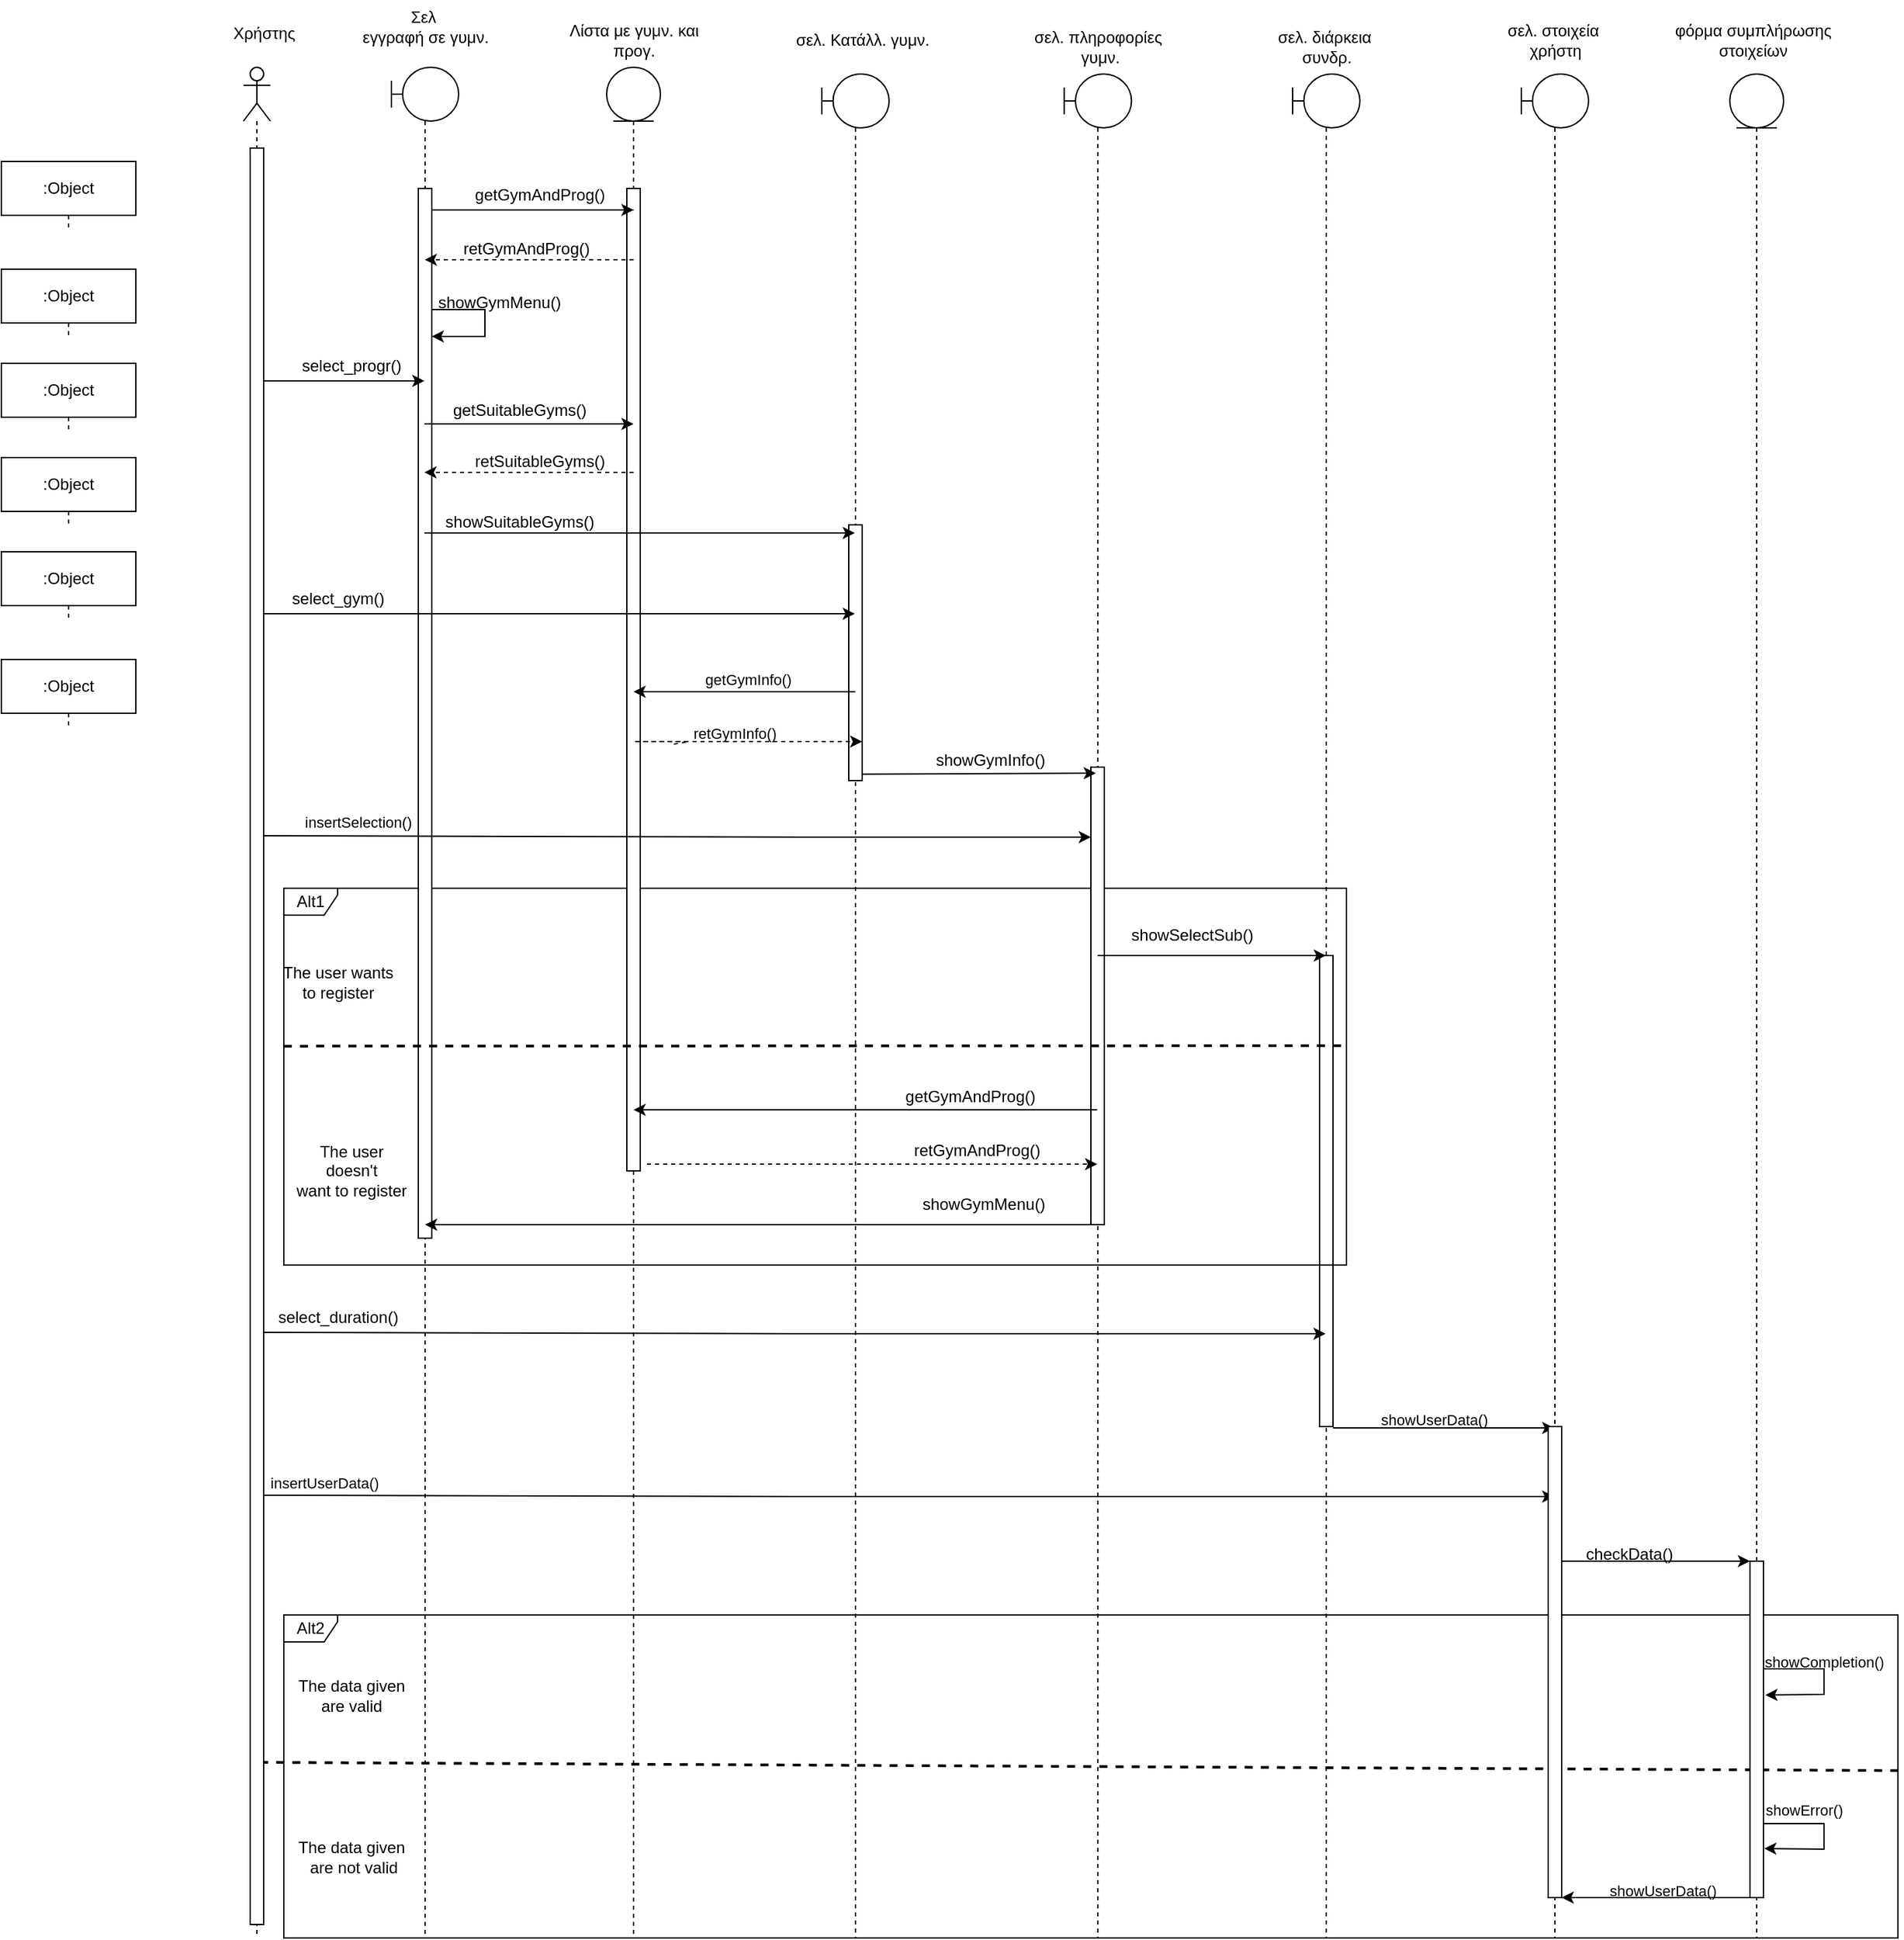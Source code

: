 <mxfile version="21.3.3" type="device">
  <diagram name="Σελίδα-1" id="bnlR6SahmsRWUH3v-4KW">
    <mxGraphModel dx="2809" dy="892" grid="1" gridSize="10" guides="1" tooltips="1" connect="1" arrows="1" fold="1" page="1" pageScale="1" pageWidth="1169" pageHeight="1654" math="0" shadow="0">
      <root>
        <mxCell id="0" />
        <mxCell id="1" parent="0" />
        <mxCell id="4nMGlKhWPUo4mE3yYb9U-2" value="" style="shape=umlLifeline;perimeter=lifelinePerimeter;whiteSpace=wrap;html=1;container=1;dropTarget=0;collapsible=0;recursiveResize=0;outlineConnect=0;portConstraint=eastwest;newEdgeStyle={&quot;edgeStyle&quot;:&quot;elbowEdgeStyle&quot;,&quot;elbow&quot;:&quot;vertical&quot;,&quot;curved&quot;:0,&quot;rounded&quot;:0};participant=umlBoundary;" parent="1" vertex="1">
          <mxGeometry x="790" y="265" width="50" height="1385" as="geometry" />
        </mxCell>
        <mxCell id="_HtZvy6H4poGQE2jAPsX-6" value="" style="html=1;points=[];perimeter=orthogonalPerimeter;" parent="1" vertex="1">
          <mxGeometry x="810" y="920" width="10" height="350" as="geometry" />
        </mxCell>
        <mxCell id="nyDjOfrzS_PwR3EFZTjZ-3" value="" style="shape=umlLifeline;perimeter=lifelinePerimeter;whiteSpace=wrap;html=1;container=1;dropTarget=0;collapsible=0;recursiveResize=0;outlineConnect=0;portConstraint=eastwest;newEdgeStyle={&quot;edgeStyle&quot;:&quot;elbowEdgeStyle&quot;,&quot;elbow&quot;:&quot;vertical&quot;,&quot;curved&quot;:0,&quot;rounded&quot;:0};participant=umlBoundary;" parent="1" vertex="1">
          <mxGeometry x="620.19" y="265" width="50" height="1385" as="geometry" />
        </mxCell>
        <mxCell id="4nMGlKhWPUo4mE3yYb9U-44" value="Alt1" style="shape=umlFrame;whiteSpace=wrap;html=1;pointerEvents=0;width=40;height=20;" parent="1" vertex="1">
          <mxGeometry x="40" y="870" width="790" height="280" as="geometry" />
        </mxCell>
        <mxCell id="_HtZvy6H4poGQE2jAPsX-5" value="" style="html=1;points=[];perimeter=orthogonalPerimeter;" parent="1" vertex="1">
          <mxGeometry x="640" y="780" width="10" height="340" as="geometry" />
        </mxCell>
        <mxCell id="nyDjOfrzS_PwR3EFZTjZ-5" value="" style="shape=umlLifeline;perimeter=lifelinePerimeter;whiteSpace=wrap;html=1;container=1;dropTarget=0;collapsible=0;recursiveResize=0;outlineConnect=0;portConstraint=eastwest;newEdgeStyle={&quot;edgeStyle&quot;:&quot;elbowEdgeStyle&quot;,&quot;elbow&quot;:&quot;vertical&quot;,&quot;curved&quot;:0,&quot;rounded&quot;:0};participant=umlBoundary;" parent="1" vertex="1">
          <mxGeometry x="120" y="260" width="50" height="1390" as="geometry" />
        </mxCell>
        <mxCell id="_HtZvy6H4poGQE2jAPsX-2" value="" style="html=1;points=[];perimeter=orthogonalPerimeter;" parent="1" vertex="1">
          <mxGeometry x="140" y="350" width="10" height="780" as="geometry" />
        </mxCell>
        <mxCell id="nyDjOfrzS_PwR3EFZTjZ-4" value="" style="shape=umlLifeline;perimeter=lifelinePerimeter;whiteSpace=wrap;html=1;container=1;dropTarget=0;collapsible=0;recursiveResize=0;outlineConnect=0;portConstraint=eastwest;newEdgeStyle={&quot;edgeStyle&quot;:&quot;elbowEdgeStyle&quot;,&quot;elbow&quot;:&quot;vertical&quot;,&quot;curved&quot;:0,&quot;rounded&quot;:0};participant=umlBoundary;" parent="1" vertex="1">
          <mxGeometry x="440" y="265" width="50" height="1385" as="geometry" />
        </mxCell>
        <mxCell id="_HtZvy6H4poGQE2jAPsX-4" value="" style="html=1;points=[];perimeter=orthogonalPerimeter;" parent="1" vertex="1">
          <mxGeometry x="460" y="600" width="10" height="190" as="geometry" />
        </mxCell>
        <mxCell id="nyDjOfrzS_PwR3EFZTjZ-8" value="" style="shape=umlLifeline;perimeter=lifelinePerimeter;whiteSpace=wrap;html=1;container=1;dropTarget=0;collapsible=0;recursiveResize=0;outlineConnect=0;portConstraint=eastwest;newEdgeStyle={&quot;edgeStyle&quot;:&quot;elbowEdgeStyle&quot;,&quot;elbow&quot;:&quot;vertical&quot;,&quot;curved&quot;:0,&quot;rounded&quot;:0};participant=umlEntity;" parent="1" vertex="1">
          <mxGeometry x="280" y="260" width="40" height="1390" as="geometry" />
        </mxCell>
        <mxCell id="_HtZvy6H4poGQE2jAPsX-3" value="" style="html=1;points=[];perimeter=orthogonalPerimeter;" parent="1" vertex="1">
          <mxGeometry x="295" y="350" width="10" height="730" as="geometry" />
        </mxCell>
        <mxCell id="nyDjOfrzS_PwR3EFZTjZ-1" value="" style="shape=umlLifeline;perimeter=lifelinePerimeter;whiteSpace=wrap;html=1;container=1;dropTarget=0;collapsible=0;recursiveResize=0;outlineConnect=0;portConstraint=eastwest;newEdgeStyle={&quot;edgeStyle&quot;:&quot;elbowEdgeStyle&quot;,&quot;elbow&quot;:&quot;vertical&quot;,&quot;curved&quot;:0,&quot;rounded&quot;:0};participant=umlActor;" parent="1" vertex="1">
          <mxGeometry x="10" y="260" width="20" height="1390" as="geometry" />
        </mxCell>
        <mxCell id="nyDjOfrzS_PwR3EFZTjZ-2" value="" style="shape=umlLifeline;perimeter=lifelinePerimeter;whiteSpace=wrap;html=1;container=1;dropTarget=0;collapsible=0;recursiveResize=0;outlineConnect=0;portConstraint=eastwest;newEdgeStyle={&quot;edgeStyle&quot;:&quot;elbowEdgeStyle&quot;,&quot;elbow&quot;:&quot;vertical&quot;,&quot;curved&quot;:0,&quot;rounded&quot;:0};participant=umlBoundary;" parent="1" vertex="1">
          <mxGeometry x="960" y="265" width="50" height="1385" as="geometry" />
        </mxCell>
        <mxCell id="nyDjOfrzS_PwR3EFZTjZ-10" value="Σελ&amp;nbsp;&lt;br&gt;εγγραφή σε γυμν." style="text;html=1;align=center;verticalAlign=middle;resizable=0;points=[];autosize=1;strokeColor=none;fillColor=none;" parent="1" vertex="1">
          <mxGeometry x="85" y="210" width="120" height="40" as="geometry" />
        </mxCell>
        <mxCell id="nyDjOfrzS_PwR3EFZTjZ-11" value="Λίστα με γυμν. και &lt;br&gt;προγ." style="text;html=1;align=center;verticalAlign=middle;resizable=0;points=[];autosize=1;strokeColor=none;fillColor=none;" parent="1" vertex="1">
          <mxGeometry x="240" y="220" width="120" height="40" as="geometry" />
        </mxCell>
        <mxCell id="nyDjOfrzS_PwR3EFZTjZ-12" value="σελ. Κατάλλ. γυμν." style="text;html=1;align=center;verticalAlign=middle;resizable=0;points=[];autosize=1;strokeColor=none;fillColor=none;" parent="1" vertex="1">
          <mxGeometry x="410" y="225" width="120" height="30" as="geometry" />
        </mxCell>
        <mxCell id="nyDjOfrzS_PwR3EFZTjZ-13" value="σελ. πληροφορίες&lt;br&gt;&amp;nbsp;γυμν." style="text;html=1;align=center;verticalAlign=middle;resizable=0;points=[];autosize=1;strokeColor=none;fillColor=none;" parent="1" vertex="1">
          <mxGeometry x="585" y="225" width="120" height="40" as="geometry" />
        </mxCell>
        <mxCell id="nyDjOfrzS_PwR3EFZTjZ-15" value="σελ. διάρκεια&amp;nbsp;&lt;br&gt;συνδρ." style="text;html=1;align=center;verticalAlign=middle;resizable=0;points=[];autosize=1;strokeColor=none;fillColor=none;" parent="1" vertex="1">
          <mxGeometry x="765" y="225" width="100" height="40" as="geometry" />
        </mxCell>
        <mxCell id="44u1UOUTEwnYV24cD757-49" value=":Object" style="shape=umlLifeline;perimeter=lifelinePerimeter;whiteSpace=wrap;html=1;container=1;collapsible=0;recursiveResize=0;outlineConnect=0;" parent="1" vertex="1">
          <mxGeometry x="-170" y="550" width="100" height="50" as="geometry" />
        </mxCell>
        <mxCell id="44u1UOUTEwnYV24cD757-50" value=":Object" style="shape=umlLifeline;perimeter=lifelinePerimeter;whiteSpace=wrap;html=1;container=1;collapsible=0;recursiveResize=0;outlineConnect=0;" parent="1" vertex="1">
          <mxGeometry x="-170" y="620" width="100" height="50" as="geometry" />
        </mxCell>
        <mxCell id="44u1UOUTEwnYV24cD757-51" value=":Object" style="shape=umlLifeline;perimeter=lifelinePerimeter;whiteSpace=wrap;html=1;container=1;collapsible=0;recursiveResize=0;outlineConnect=0;" parent="1" vertex="1">
          <mxGeometry x="-170" y="700" width="100" height="50" as="geometry" />
        </mxCell>
        <mxCell id="44u1UOUTEwnYV24cD757-54" value=":Object" style="shape=umlLifeline;perimeter=lifelinePerimeter;whiteSpace=wrap;html=1;container=1;collapsible=0;recursiveResize=0;outlineConnect=0;" parent="1" vertex="1">
          <mxGeometry x="-170" y="330" width="100" height="50" as="geometry" />
        </mxCell>
        <mxCell id="44u1UOUTEwnYV24cD757-55" value=":Object" style="shape=umlLifeline;perimeter=lifelinePerimeter;whiteSpace=wrap;html=1;container=1;collapsible=0;recursiveResize=0;outlineConnect=0;" parent="1" vertex="1">
          <mxGeometry x="-170" y="410" width="100" height="50" as="geometry" />
        </mxCell>
        <mxCell id="44u1UOUTEwnYV24cD757-56" value=":Object" style="shape=umlLifeline;perimeter=lifelinePerimeter;whiteSpace=wrap;html=1;container=1;collapsible=0;recursiveResize=0;outlineConnect=0;" parent="1" vertex="1">
          <mxGeometry x="-170" y="480" width="100" height="50" as="geometry" />
        </mxCell>
        <mxCell id="4nMGlKhWPUo4mE3yYb9U-3" value="σελ. στοιχεία&amp;nbsp;&lt;br&gt;χρήστη" style="text;html=1;align=center;verticalAlign=middle;resizable=0;points=[];autosize=1;strokeColor=none;fillColor=none;" parent="1" vertex="1">
          <mxGeometry x="940" y="220" width="90" height="40" as="geometry" />
        </mxCell>
        <mxCell id="4nMGlKhWPUo4mE3yYb9U-8" value="Χρήστης" style="text;html=1;align=center;verticalAlign=middle;resizable=0;points=[];autosize=1;strokeColor=none;fillColor=none;" parent="1" vertex="1">
          <mxGeometry x="-10" y="220" width="70" height="30" as="geometry" />
        </mxCell>
        <mxCell id="4nMGlKhWPUo4mE3yYb9U-10" value="" style="endArrow=classic;html=1;rounded=0;" parent="1" source="nyDjOfrzS_PwR3EFZTjZ-3" target="nyDjOfrzS_PwR3EFZTjZ-8" edge="1">
          <mxGeometry width="50" height="50" relative="1" as="geometry">
            <mxPoint x="635.19" y="1034.66" as="sourcePoint" />
            <mxPoint x="300" y="1030" as="targetPoint" />
            <Array as="points">
              <mxPoint x="546.19" y="1034.66" />
              <mxPoint x="566.19" y="1034.66" />
            </Array>
          </mxGeometry>
        </mxCell>
        <mxCell id="4nMGlKhWPUo4mE3yYb9U-17" value="getGymAndProg()" style="text;html=1;align=center;verticalAlign=middle;resizable=0;points=[];autosize=1;strokeColor=none;fillColor=none;" parent="1" vertex="1">
          <mxGeometry x="490" y="1010" width="120" height="30" as="geometry" />
        </mxCell>
        <mxCell id="4nMGlKhWPUo4mE3yYb9U-19" value="" style="endArrow=classic;html=1;rounded=0;dashed=1;" parent="1" edge="1">
          <mxGeometry x="-0.179" y="-11" width="50" height="50" relative="1" as="geometry">
            <mxPoint x="300" y="561" as="sourcePoint" />
            <mxPoint x="144.548" y="561" as="targetPoint" />
            <Array as="points" />
            <mxPoint x="11" y="-11" as="offset" />
          </mxGeometry>
        </mxCell>
        <mxCell id="4nMGlKhWPUo4mE3yYb9U-21" value="retGymAndProg()" style="text;html=1;align=center;verticalAlign=middle;resizable=0;points=[];autosize=1;strokeColor=none;fillColor=none;" parent="1" vertex="1">
          <mxGeometry x="495.19" y="1050" width="120" height="30" as="geometry" />
        </mxCell>
        <mxCell id="4nMGlKhWPUo4mE3yYb9U-22" value="showGymMenu()" style="text;html=1;align=center;verticalAlign=middle;resizable=0;points=[];autosize=1;strokeColor=none;fillColor=none;" parent="1" vertex="1">
          <mxGeometry x="505.19" y="1090" width="110" height="30" as="geometry" />
        </mxCell>
        <mxCell id="4nMGlKhWPUo4mE3yYb9U-23" value="" style="endArrow=classic;html=1;rounded=0;" parent="1" edge="1">
          <mxGeometry width="50" height="50" relative="1" as="geometry">
            <mxPoint x="19.81" y="493" as="sourcePoint" />
            <mxPoint x="144.5" y="493" as="targetPoint" />
            <Array as="points">
              <mxPoint x="100" y="493" />
            </Array>
          </mxGeometry>
        </mxCell>
        <mxCell id="4nMGlKhWPUo4mE3yYb9U-28" value="getSuitableGyms()" style="text;html=1;align=center;verticalAlign=middle;resizable=0;points=[];autosize=1;strokeColor=none;fillColor=none;" parent="1" vertex="1">
          <mxGeometry x="155" y="500" width="120" height="30" as="geometry" />
        </mxCell>
        <mxCell id="4nMGlKhWPUo4mE3yYb9U-31" value="retSuitableGyms()" style="text;html=1;align=center;verticalAlign=middle;resizable=0;points=[];autosize=1;strokeColor=none;fillColor=none;" parent="1" vertex="1">
          <mxGeometry x="170" y="538" width="120" height="30" as="geometry" />
        </mxCell>
        <mxCell id="4nMGlKhWPUo4mE3yYb9U-33" value="showSuitableGyms()" style="text;html=1;align=center;verticalAlign=middle;resizable=0;points=[];autosize=1;strokeColor=none;fillColor=none;" parent="1" vertex="1">
          <mxGeometry x="150" y="583" width="130" height="30" as="geometry" />
        </mxCell>
        <mxCell id="4nMGlKhWPUo4mE3yYb9U-34" value="" style="endArrow=classic;html=1;rounded=0;" parent="1" edge="1">
          <mxGeometry width="50" height="50" relative="1" as="geometry">
            <mxPoint x="15" y="666" as="sourcePoint" />
            <mxPoint x="464.5" y="666" as="targetPoint" />
            <Array as="points">
              <mxPoint x="90" y="666" />
            </Array>
          </mxGeometry>
        </mxCell>
        <mxCell id="4nMGlKhWPUo4mE3yYb9U-35" value="select_gym()" style="text;html=1;align=center;verticalAlign=middle;resizable=0;points=[];autosize=1;strokeColor=none;fillColor=none;" parent="1" vertex="1">
          <mxGeometry x="35" y="640" width="90" height="30" as="geometry" />
        </mxCell>
        <mxCell id="4nMGlKhWPUo4mE3yYb9U-40" value="" style="endArrow=classic;html=1;rounded=0;dashed=1;" parent="1" edge="1" source="4nMGlKhWPUo4mE3yYb9U-39">
          <mxGeometry x="-0.179" y="-11" width="50" height="50" relative="1" as="geometry">
            <mxPoint x="300" y="761" as="sourcePoint" />
            <mxPoint x="470" y="761" as="targetPoint" />
            <Array as="points">
              <mxPoint x="341" y="761" />
              <mxPoint x="300" y="761" />
            </Array>
            <mxPoint x="11" y="-11" as="offset" />
          </mxGeometry>
        </mxCell>
        <mxCell id="4nMGlKhWPUo4mE3yYb9U-41" value="" style="endArrow=classic;html=1;rounded=0;" parent="1" edge="1" target="nyDjOfrzS_PwR3EFZTjZ-8">
          <mxGeometry width="50" height="50" relative="1" as="geometry">
            <mxPoint x="464.81" y="724" as="sourcePoint" />
            <mxPoint x="644.5" y="724" as="targetPoint" />
            <Array as="points" />
          </mxGeometry>
        </mxCell>
        <mxCell id="4nMGlKhWPUo4mE3yYb9U-43" value="insertSelection()" style="endArrow=classic;html=1;rounded=0;" parent="1" edge="1">
          <mxGeometry x="-0.776" y="10" width="50" height="50" relative="1" as="geometry">
            <mxPoint x="25.5" y="831" as="sourcePoint" />
            <mxPoint x="640" y="832" as="targetPoint" />
            <Array as="points">
              <mxPoint x="425.5" y="832" />
            </Array>
            <mxPoint as="offset" />
          </mxGeometry>
        </mxCell>
        <mxCell id="4nMGlKhWPUo4mE3yYb9U-45" value="" style="endArrow=none;dashed=1;html=1;rounded=0;strokeWidth=2;exitX=0;exitY=0.419;exitDx=0;exitDy=0;exitPerimeter=0;" parent="1" source="4nMGlKhWPUo4mE3yYb9U-44" edge="1">
          <mxGeometry width="50" height="50" relative="1" as="geometry">
            <mxPoint x="40" y="1126" as="sourcePoint" />
            <mxPoint x="830" y="987" as="targetPoint" />
          </mxGeometry>
        </mxCell>
        <mxCell id="4nMGlKhWPUo4mE3yYb9U-46" value="The user wants &lt;br&gt;to register" style="text;html=1;align=center;verticalAlign=middle;resizable=0;points=[];autosize=1;strokeColor=none;fillColor=none;" parent="1" vertex="1">
          <mxGeometry x="25" y="920" width="110" height="40" as="geometry" />
        </mxCell>
        <mxCell id="4nMGlKhWPUo4mE3yYb9U-47" value="The user &lt;br&gt;doesn&#39;t &lt;br&gt;want to register" style="text;html=1;align=center;verticalAlign=middle;resizable=0;points=[];autosize=1;strokeColor=none;fillColor=none;" parent="1" vertex="1">
          <mxGeometry x="35" y="1050" width="110" height="60" as="geometry" />
        </mxCell>
        <mxCell id="4nMGlKhWPUo4mE3yYb9U-48" value="" style="endArrow=classic;html=1;rounded=0;" parent="1" edge="1">
          <mxGeometry width="50" height="50" relative="1" as="geometry">
            <mxPoint x="645.0" y="920" as="sourcePoint" />
            <mxPoint x="814.69" y="920.0" as="targetPoint" />
            <Array as="points">
              <mxPoint x="712.94" y="920" />
            </Array>
          </mxGeometry>
        </mxCell>
        <mxCell id="4nMGlKhWPUo4mE3yYb9U-49" value="showSelectSub()" style="text;html=1;align=center;verticalAlign=middle;resizable=0;points=[];autosize=1;strokeColor=none;fillColor=none;" parent="1" vertex="1">
          <mxGeometry x="660" y="890" width="110" height="30" as="geometry" />
        </mxCell>
        <mxCell id="4nMGlKhWPUo4mE3yYb9U-24" value="select_progr()" style="text;html=1;align=center;verticalAlign=middle;resizable=0;points=[];autosize=1;strokeColor=none;fillColor=none;" parent="1" vertex="1">
          <mxGeometry x="40" y="467" width="100" height="30" as="geometry" />
        </mxCell>
        <mxCell id="4nMGlKhWPUo4mE3yYb9U-42" value="showGymInfo()" style="text;html=1;align=center;verticalAlign=middle;resizable=0;points=[];autosize=1;strokeColor=none;fillColor=none;" parent="1" vertex="1">
          <mxGeometry x="515.19" y="760" width="100" height="30" as="geometry" />
        </mxCell>
        <mxCell id="4nMGlKhWPUo4mE3yYb9U-59" value="" style="endArrow=classic;html=1;rounded=0;dashed=1;" parent="1" edge="1" target="nyDjOfrzS_PwR3EFZTjZ-3">
          <mxGeometry width="50" height="50" relative="1" as="geometry">
            <mxPoint x="310" y="1075" as="sourcePoint" />
            <mxPoint x="300" y="1075" as="targetPoint" />
            <Array as="points">
              <mxPoint x="330" y="1075" />
            </Array>
          </mxGeometry>
        </mxCell>
        <mxCell id="4nMGlKhWPUo4mE3yYb9U-62" value="getGymInfo()" style="text;html=1;align=center;verticalAlign=middle;resizable=0;points=[];autosize=1;strokeColor=none;fillColor=none;fontSize=11;" parent="1" vertex="1">
          <mxGeometry x="340" y="700" width="90" height="30" as="geometry" />
        </mxCell>
        <mxCell id="4nMGlKhWPUo4mE3yYb9U-64" value="showGymMenu()" style="text;html=1;align=center;verticalAlign=middle;resizable=0;points=[];autosize=1;strokeColor=none;fillColor=none;" parent="1" vertex="1">
          <mxGeometry x="145.0" y="420" width="110" height="30" as="geometry" />
        </mxCell>
        <mxCell id="4nMGlKhWPUo4mE3yYb9U-66" value="getGymAndProg()" style="text;html=1;align=center;verticalAlign=middle;resizable=0;points=[];autosize=1;strokeColor=none;fillColor=none;" parent="1" vertex="1">
          <mxGeometry x="170" y="340" width="120" height="30" as="geometry" />
        </mxCell>
        <mxCell id="4nMGlKhWPUo4mE3yYb9U-67" value="retGymAndProg()" style="text;html=1;align=center;verticalAlign=middle;resizable=0;points=[];autosize=1;strokeColor=none;fillColor=none;" parent="1" vertex="1">
          <mxGeometry x="160" y="380" width="120" height="30" as="geometry" />
        </mxCell>
        <mxCell id="4nMGlKhWPUo4mE3yYb9U-68" value="" style="endArrow=classic;html=1;rounded=0;dashed=1;" parent="1" edge="1">
          <mxGeometry x="-0.179" y="-11" width="50" height="50" relative="1" as="geometry">
            <mxPoint x="300.0" y="403" as="sourcePoint" />
            <mxPoint x="144.81" y="403" as="targetPoint" />
            <Array as="points">
              <mxPoint x="240.0" y="403" />
            </Array>
            <mxPoint x="11" y="-11" as="offset" />
          </mxGeometry>
        </mxCell>
        <mxCell id="4nMGlKhWPUo4mE3yYb9U-69" value="" style="endArrow=classic;html=1;rounded=0;" parent="1" edge="1">
          <mxGeometry width="50" height="50" relative="1" as="geometry">
            <mxPoint x="300" y="366" as="sourcePoint" />
            <mxPoint x="300" y="366" as="targetPoint" />
            <Array as="points">
              <mxPoint x="150" y="366" />
            </Array>
          </mxGeometry>
        </mxCell>
        <mxCell id="4nMGlKhWPUo4mE3yYb9U-70" value="select_duration()" style="text;html=1;align=center;verticalAlign=middle;resizable=0;points=[];autosize=1;strokeColor=none;fillColor=none;" parent="1" vertex="1">
          <mxGeometry x="25" y="1174" width="110" height="30" as="geometry" />
        </mxCell>
        <mxCell id="4nMGlKhWPUo4mE3yYb9U-71" value="" style="endArrow=classic;html=1;rounded=0;" parent="1" target="4nMGlKhWPUo4mE3yYb9U-2" edge="1">
          <mxGeometry x="-0.471" y="11" width="50" height="50" relative="1" as="geometry">
            <mxPoint x="20" y="1200" as="sourcePoint" />
            <mxPoint x="644.5" y="1201" as="targetPoint" />
            <Array as="points">
              <mxPoint x="420" y="1201" />
            </Array>
            <mxPoint as="offset" />
          </mxGeometry>
        </mxCell>
        <mxCell id="4nMGlKhWPUo4mE3yYb9U-72" value="" style="endArrow=classic;html=1;rounded=0;" parent="1" edge="1">
          <mxGeometry x="-0.471" y="11" width="50" height="50" relative="1" as="geometry">
            <mxPoint x="820" y="1271" as="sourcePoint" />
            <mxPoint x="984.5" y="1271" as="targetPoint" />
            <Array as="points">
              <mxPoint x="820" y="1271" />
            </Array>
            <mxPoint as="offset" />
          </mxGeometry>
        </mxCell>
        <mxCell id="4nMGlKhWPUo4mE3yYb9U-75" value="insertUserData()" style="endArrow=classic;html=1;rounded=0;" parent="1" edge="1">
          <mxGeometry x="-0.896" y="9" width="50" height="50" relative="1" as="geometry">
            <mxPoint x="20" y="1321" as="sourcePoint" />
            <mxPoint x="984.5" y="1322" as="targetPoint" />
            <Array as="points">
              <mxPoint x="420" y="1322" />
            </Array>
            <mxPoint as="offset" />
          </mxGeometry>
        </mxCell>
        <mxCell id="4nMGlKhWPUo4mE3yYb9U-77" value="checkData()" style="text;html=1;align=center;verticalAlign=middle;resizable=0;points=[];autosize=1;strokeColor=none;fillColor=none;" parent="1" vertex="1">
          <mxGeometry x="995" y="1350" width="90" height="30" as="geometry" />
        </mxCell>
        <mxCell id="4nMGlKhWPUo4mE3yYb9U-78" value="Alt2" style="shape=umlFrame;whiteSpace=wrap;html=1;pointerEvents=0;width=40;height=20;" parent="1" vertex="1">
          <mxGeometry x="40" y="1410" width="1200" height="240" as="geometry" />
        </mxCell>
        <mxCell id="4nMGlKhWPUo4mE3yYb9U-79" value="" style="endArrow=none;dashed=1;html=1;rounded=0;strokeWidth=2;entryX=1.001;entryY=0.488;entryDx=0;entryDy=0;entryPerimeter=0;exitX=0;exitY=0.419;exitDx=0;exitDy=0;exitPerimeter=0;" parent="1" edge="1">
          <mxGeometry width="50" height="50" relative="1" as="geometry">
            <mxPoint x="22.31" y="1519.5" as="sourcePoint" />
            <mxPoint x="1241.22" y="1525.64" as="targetPoint" />
            <Array as="points" />
          </mxGeometry>
        </mxCell>
        <mxCell id="4nMGlKhWPUo4mE3yYb9U-80" value="The data given&lt;br&gt;are valid" style="text;html=1;align=center;verticalAlign=middle;resizable=0;points=[];autosize=1;strokeColor=none;fillColor=none;" parent="1" vertex="1">
          <mxGeometry x="40" y="1450" width="100" height="40" as="geometry" />
        </mxCell>
        <mxCell id="4nMGlKhWPUo4mE3yYb9U-81" value="The data given&lt;br&gt;&amp;nbsp;are not&amp;nbsp;valid" style="text;html=1;align=center;verticalAlign=middle;resizable=0;points=[];autosize=1;strokeColor=none;fillColor=none;" parent="1" vertex="1">
          <mxGeometry x="40" y="1570" width="100" height="40" as="geometry" />
        </mxCell>
        <mxCell id="4nMGlKhWPUo4mE3yYb9U-82" value="" style="endArrow=classic;html=1;rounded=0;entryX=1.061;entryY=0.854;entryDx=0;entryDy=0;entryPerimeter=0;" parent="1" target="_HtZvy6H4poGQE2jAPsX-8" edge="1">
          <mxGeometry x="1" y="392" width="50" height="50" relative="1" as="geometry">
            <mxPoint x="1139.999" y="1565" as="sourcePoint" />
            <mxPoint x="1151.07" y="1585" as="targetPoint" />
            <Array as="points">
              <mxPoint x="1185.07" y="1565" />
              <mxPoint x="1185.07" y="1584" />
            </Array>
            <mxPoint x="-367" y="-228" as="offset" />
          </mxGeometry>
        </mxCell>
        <mxCell id="4nMGlKhWPUo4mE3yYb9U-83" value="showCompletion()" style="text;html=1;align=center;verticalAlign=middle;resizable=0;points=[];autosize=1;strokeColor=none;fillColor=none;fontSize=11;" parent="1" vertex="1">
          <mxGeometry x="1130" y="1430" width="110" height="30" as="geometry" />
        </mxCell>
        <mxCell id="4nMGlKhWPUo4mE3yYb9U-84" value="showError()" style="text;html=1;align=center;verticalAlign=middle;resizable=0;points=[];autosize=1;strokeColor=none;fillColor=none;fontSize=11;" parent="1" vertex="1">
          <mxGeometry x="1130" y="1540" width="80" height="30" as="geometry" />
        </mxCell>
        <mxCell id="4nMGlKhWPUo4mE3yYb9U-89" value="showUserData()" style="text;html=1;align=center;verticalAlign=middle;resizable=0;points=[];autosize=1;strokeColor=none;fillColor=none;fontSize=11;" parent="1" vertex="1">
          <mxGeometry x="845" y="1250" width="100" height="30" as="geometry" />
        </mxCell>
        <mxCell id="MFRJw0hke19sb6FxKmCz-1" value="" style="shape=umlLifeline;perimeter=lifelinePerimeter;whiteSpace=wrap;html=1;container=1;dropTarget=0;collapsible=0;recursiveResize=0;outlineConnect=0;portConstraint=eastwest;newEdgeStyle={&quot;edgeStyle&quot;:&quot;elbowEdgeStyle&quot;,&quot;elbow&quot;:&quot;vertical&quot;,&quot;curved&quot;:0,&quot;rounded&quot;:0};participant=umlEntity;" parent="1" vertex="1">
          <mxGeometry x="1115" y="265" width="40" height="1385" as="geometry" />
        </mxCell>
        <mxCell id="MFRJw0hke19sb6FxKmCz-2" value="φόρμα συμπλήρωσης&lt;br&gt;στοιχείων" style="text;html=1;align=center;verticalAlign=middle;resizable=0;points=[];autosize=1;strokeColor=none;fillColor=none;" parent="1" vertex="1">
          <mxGeometry x="1062.31" y="220" width="140" height="40" as="geometry" />
        </mxCell>
        <mxCell id="MFRJw0hke19sb6FxKmCz-3" value="" style="endArrow=classic;html=1;rounded=0;" parent="1" edge="1">
          <mxGeometry x="-0.471" y="11" width="50" height="50" relative="1" as="geometry">
            <mxPoint x="982.31" y="1370" as="sourcePoint" />
            <mxPoint x="1130" y="1370" as="targetPoint" />
            <Array as="points">
              <mxPoint x="982.31" y="1370" />
            </Array>
            <mxPoint as="offset" />
          </mxGeometry>
        </mxCell>
        <mxCell id="MFRJw0hke19sb6FxKmCz-4" value="" style="endArrow=classic;html=1;rounded=0;entryX=1.144;entryY=0.398;entryDx=0;entryDy=0;entryPerimeter=0;" parent="1" target="_HtZvy6H4poGQE2jAPsX-8" edge="1">
          <mxGeometry x="1" y="392" width="50" height="50" relative="1" as="geometry">
            <mxPoint x="1139.999" y="1450" as="sourcePoint" />
            <mxPoint x="1151.07" y="1470" as="targetPoint" />
            <Array as="points">
              <mxPoint x="1185.07" y="1450" />
              <mxPoint x="1185.07" y="1469" />
            </Array>
            <mxPoint x="-367" y="-228" as="offset" />
          </mxGeometry>
        </mxCell>
        <mxCell id="MFRJw0hke19sb6FxKmCz-7" value="" style="endArrow=classic;html=1;rounded=0;" parent="1" edge="1">
          <mxGeometry width="50" height="50" relative="1" as="geometry">
            <mxPoint x="1130" y="1620" as="sourcePoint" />
            <mxPoint x="990" y="1620" as="targetPoint" />
            <Array as="points">
              <mxPoint x="1061.19" y="1620" />
              <mxPoint x="1081.19" y="1620" />
            </Array>
          </mxGeometry>
        </mxCell>
        <mxCell id="_HtZvy6H4poGQE2jAPsX-1" value="" style="html=1;points=[];perimeter=orthogonalPerimeter;" parent="1" vertex="1">
          <mxGeometry x="15" y="320" width="10" height="1320" as="geometry" />
        </mxCell>
        <mxCell id="_HtZvy6H4poGQE2jAPsX-7" value="" style="html=1;points=[];perimeter=orthogonalPerimeter;" parent="1" vertex="1">
          <mxGeometry x="980" y="1270" width="10" height="350" as="geometry" />
        </mxCell>
        <mxCell id="_HtZvy6H4poGQE2jAPsX-8" value="" style="html=1;points=[];perimeter=orthogonalPerimeter;" parent="1" vertex="1">
          <mxGeometry x="1130" y="1370" width="10" height="250" as="geometry" />
        </mxCell>
        <mxCell id="sL1GHlydoXIhzUGOK7BQ-3" value="" style="endArrow=classic;html=1;rounded=0;strokeWidth=1;fontSize=12;" edge="1" parent="1">
          <mxGeometry y="61" width="50" height="50" relative="1" as="geometry">
            <mxPoint x="150" y="440" as="sourcePoint" />
            <mxPoint x="150" y="460" as="targetPoint" />
            <Array as="points">
              <mxPoint x="189.5" y="440" />
              <mxPoint x="189.5" y="460" />
            </Array>
            <mxPoint as="offset" />
          </mxGeometry>
        </mxCell>
        <mxCell id="sL1GHlydoXIhzUGOK7BQ-6" value="" style="endArrow=classic;html=1;rounded=0;" edge="1" parent="1">
          <mxGeometry width="50" height="50" relative="1" as="geometry">
            <mxPoint x="144.548" y="525" as="sourcePoint" />
            <mxPoint x="300" y="525" as="targetPoint" />
          </mxGeometry>
        </mxCell>
        <mxCell id="sL1GHlydoXIhzUGOK7BQ-8" value="" style="endArrow=classic;html=1;rounded=0;" edge="1" parent="1">
          <mxGeometry width="50" height="50" relative="1" as="geometry">
            <mxPoint x="144.548" y="606" as="sourcePoint" />
            <mxPoint x="464.5" y="606" as="targetPoint" />
          </mxGeometry>
        </mxCell>
        <mxCell id="4nMGlKhWPUo4mE3yYb9U-39" value="retGymInfo()" style="text;html=1;align=center;verticalAlign=middle;resizable=0;points=[];autosize=1;strokeColor=none;fillColor=none;fontSize=11;" parent="1" vertex="1">
          <mxGeometry x="330" y="740" width="90" height="30" as="geometry" />
        </mxCell>
        <mxCell id="sL1GHlydoXIhzUGOK7BQ-10" value="" style="endArrow=classic;html=1;rounded=0;entryX=-0.176;entryY=0.226;entryDx=0;entryDy=0;entryPerimeter=0;" edge="1" parent="1">
          <mxGeometry width="50" height="50" relative="1" as="geometry">
            <mxPoint x="469.998" y="785.2" as="sourcePoint" />
            <mxPoint x="643.69" y="784.52" as="targetPoint" />
          </mxGeometry>
        </mxCell>
        <mxCell id="sL1GHlydoXIhzUGOK7BQ-16" value="" style="endArrow=classic;html=1;rounded=0;" edge="1" parent="1" source="nyDjOfrzS_PwR3EFZTjZ-3">
          <mxGeometry width="50" height="50" relative="1" as="geometry">
            <mxPoint x="410" y="1160" as="sourcePoint" />
            <mxPoint x="145" y="1120" as="targetPoint" />
          </mxGeometry>
        </mxCell>
        <mxCell id="sL1GHlydoXIhzUGOK7BQ-17" value="showUserData()" style="text;html=1;align=center;verticalAlign=middle;resizable=0;points=[];autosize=1;strokeColor=none;fillColor=none;fontSize=11;" vertex="1" parent="1">
          <mxGeometry x="1015" y="1600" width="100" height="30" as="geometry" />
        </mxCell>
      </root>
    </mxGraphModel>
  </diagram>
</mxfile>
